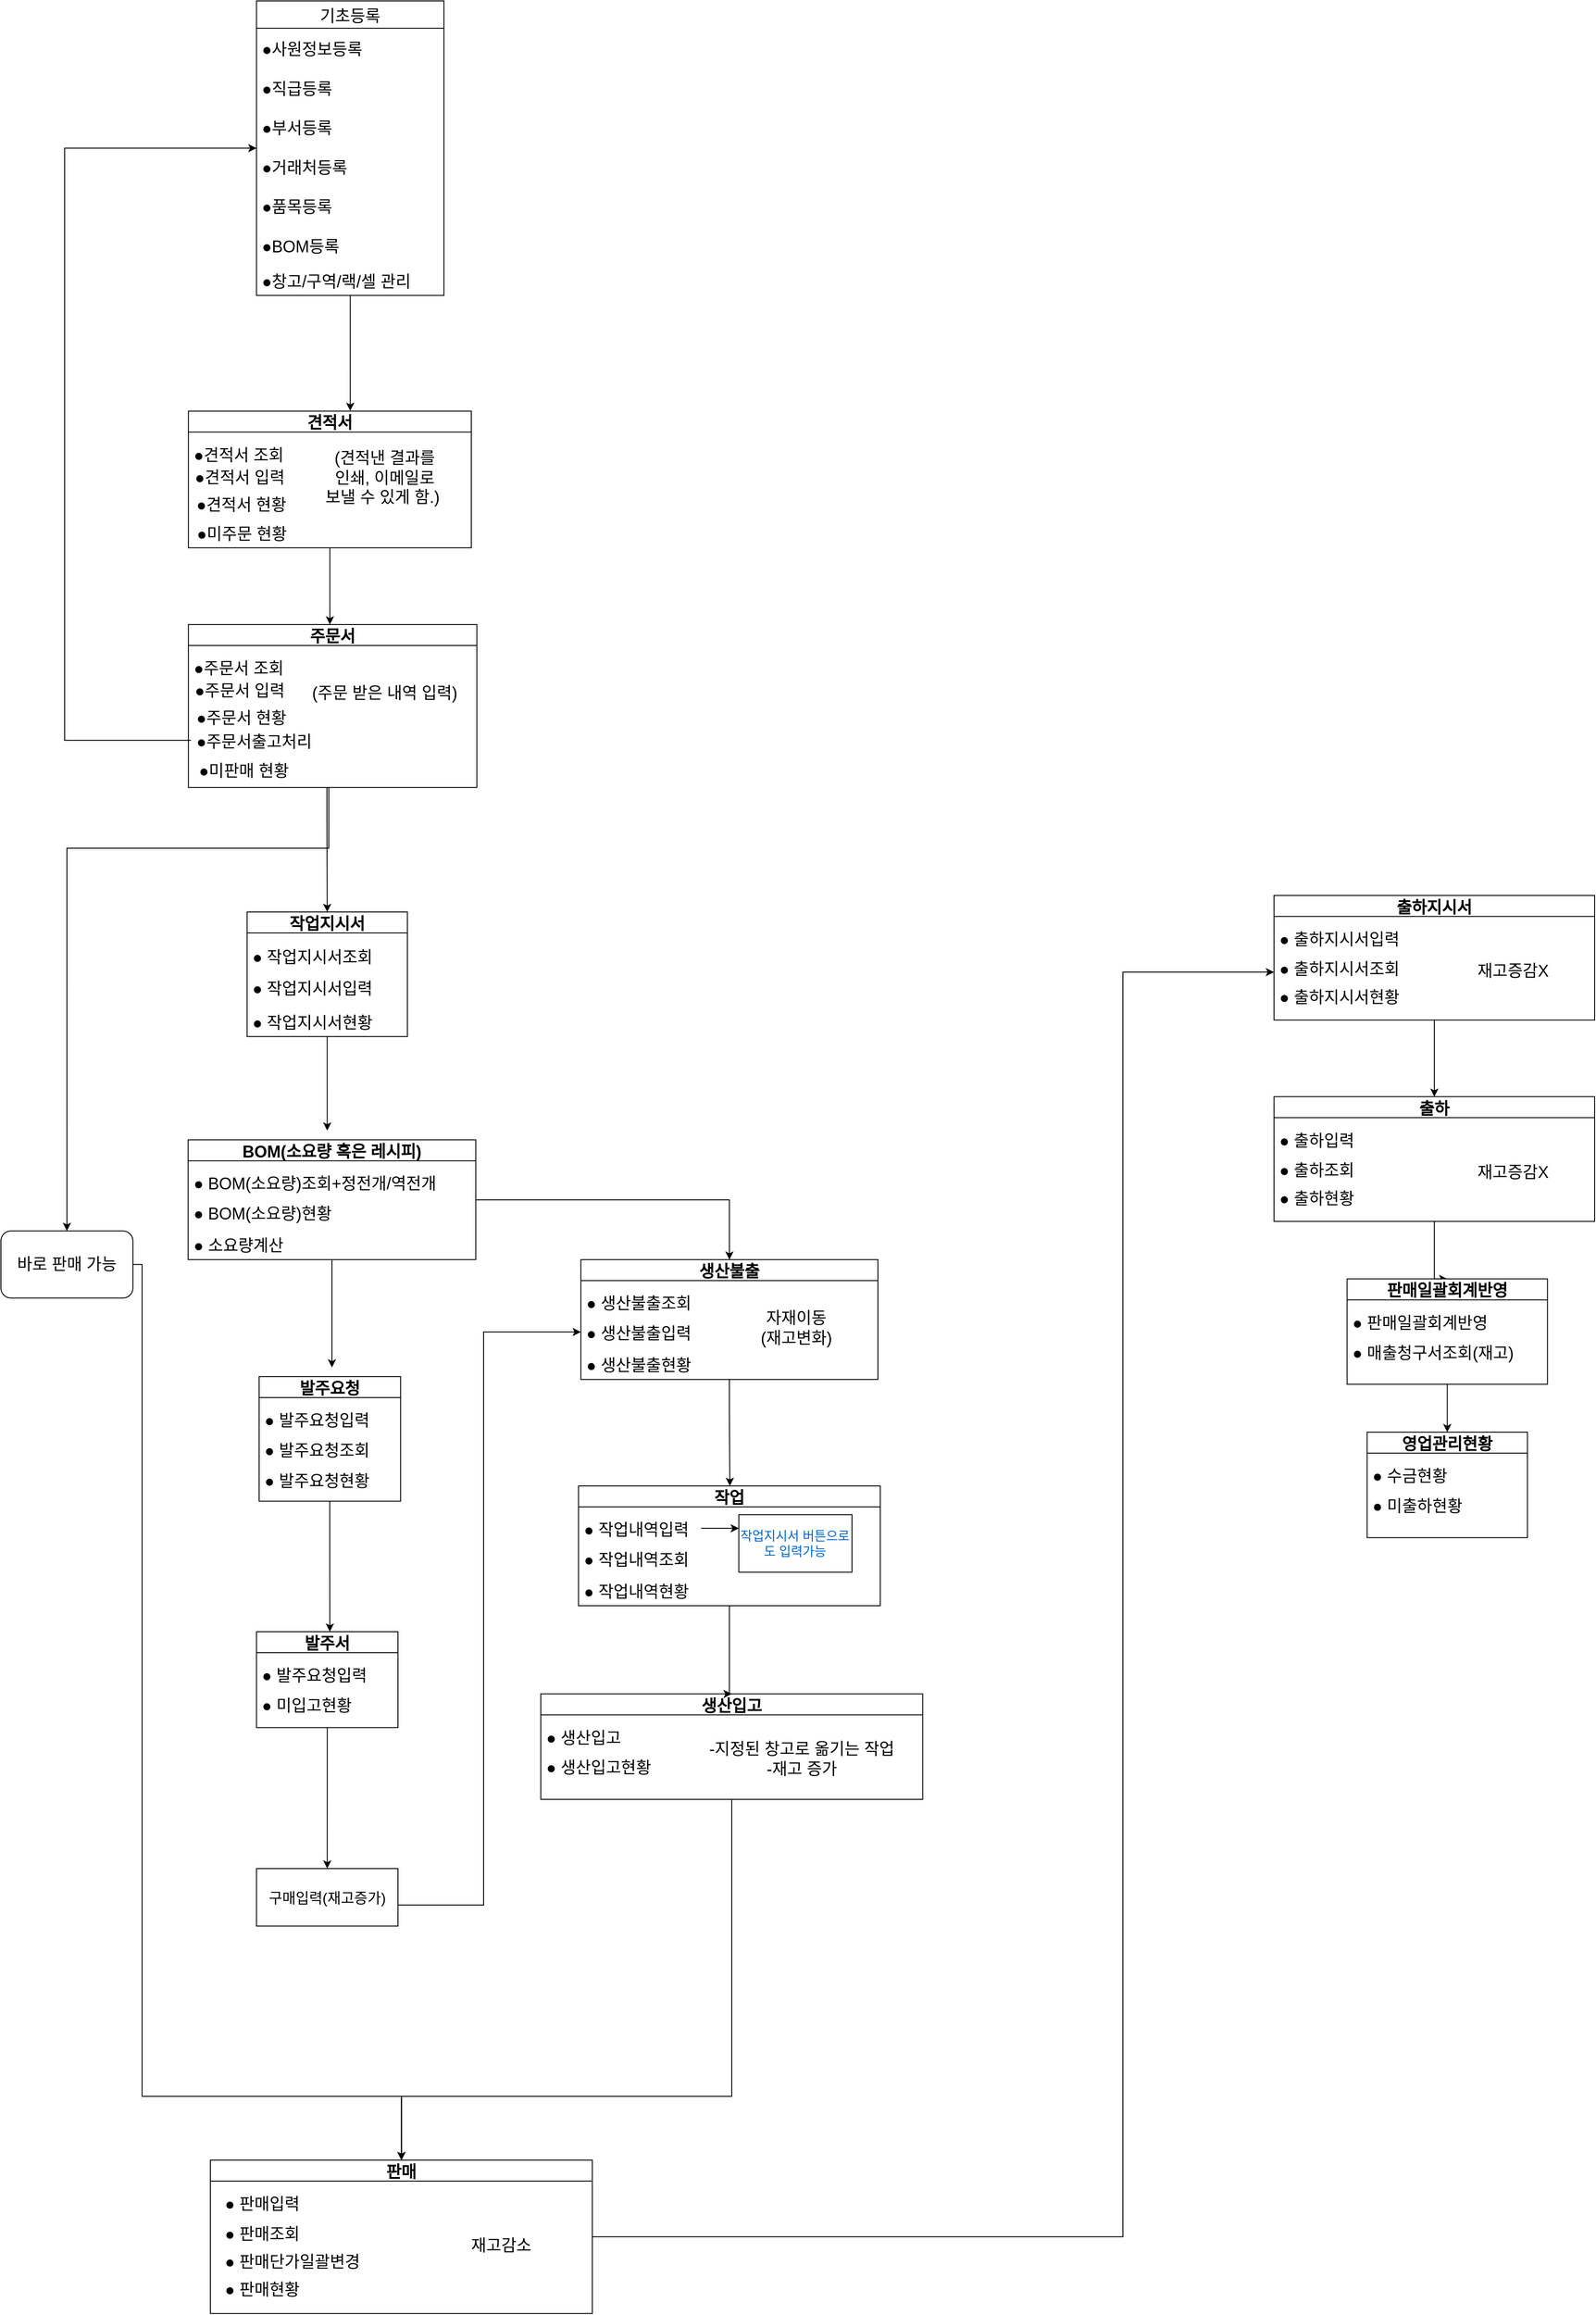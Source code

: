 <mxfile version="20.5.1" type="device"><diagram id="5_RhCOcCfbxicBXYQ8nO" name="페이지-1"><mxGraphModel dx="2515" dy="1274" grid="1" gridSize="10" guides="1" tooltips="1" connect="1" arrows="1" fold="1" page="1" pageScale="1" pageWidth="2339" pageHeight="3300" math="0" shadow="0"><root><mxCell id="0"/><mxCell id="1" parent="0"/><mxCell id="AHGagjkNis5RdBJJzDHv-19" style="edgeStyle=orthogonalEdgeStyle;rounded=0;orthogonalLoop=1;jettySize=auto;html=1;entryX=0.5;entryY=0;entryDx=0;entryDy=0;" edge="1" parent="1" source="I3NriYUVfdR380MBN8Mq-42" target="I3NriYUVfdR380MBN8Mq-81"><mxGeometry relative="1" as="geometry"><Array as="points"><mxPoint x="668" y="930"/><mxPoint x="668" y="930"/></Array></mxGeometry></mxCell><mxCell id="I3NriYUVfdR380MBN8Mq-48" value="" style="edgeStyle=orthogonalEdgeStyle;rounded=0;orthogonalLoop=1;jettySize=auto;html=1;fontSize=18;" parent="1" source="I3NriYUVfdR380MBN8Mq-29" target="I3NriYUVfdR380MBN8Mq-42" edge="1"><mxGeometry relative="1" as="geometry"><Array as="points"><mxPoint x="671.211" y="682.917"/><mxPoint x="671.211" y="682.917"/></Array></mxGeometry></mxCell><mxCell id="I3NriYUVfdR380MBN8Mq-53" value="바로 판매 가능" style="rounded=1;whiteSpace=wrap;html=1;fontSize=18;container=0;" parent="1" vertex="1"><mxGeometry x="310" y="1380.104" width="144.97" height="73.646" as="geometry"/></mxCell><mxCell id="I3NriYUVfdR380MBN8Mq-52" style="edgeStyle=orthogonalEdgeStyle;rounded=0;orthogonalLoop=1;jettySize=auto;html=1;fontSize=18;entryX=0.5;entryY=0;entryDx=0;entryDy=0;" parent="1" source="I3NriYUVfdR380MBN8Mq-42" target="I3NriYUVfdR380MBN8Mq-53" edge="1"><mxGeometry relative="1" as="geometry"><mxPoint x="486.036" y="1380.104" as="targetPoint"/><Array as="points"><mxPoint x="670" y="960"/><mxPoint x="383" y="960"/></Array></mxGeometry></mxCell><mxCell id="AHGagjkNis5RdBJJzDHv-16" style="edgeStyle=orthogonalEdgeStyle;rounded=0;orthogonalLoop=1;jettySize=auto;html=1;entryX=0;entryY=0.5;entryDx=0;entryDy=0;" edge="1" parent="1" source="I3NriYUVfdR380MBN8Mq-77" target="I3NriYUVfdR380MBN8Mq-95"><mxGeometry relative="1" as="geometry"><Array as="points"><mxPoint x="840" y="2120"/><mxPoint x="840" y="1491"/></Array></mxGeometry></mxCell><mxCell id="I3NriYUVfdR380MBN8Mq-77" value="&lt;span style=&quot;font-weight: normal;&quot;&gt;&lt;font style=&quot;font-size: 16px;&quot;&gt;구매입력(재고증가)&lt;/font&gt;&lt;/span&gt;" style="whiteSpace=wrap;html=1;fontSize=18;fontStyle=1;startSize=23;container=0;" parent="1" vertex="1"><mxGeometry x="590.658" y="2079.997" width="155.325" height="63.125" as="geometry"/></mxCell><mxCell id="I3NriYUVfdR380MBN8Mq-165" style="edgeStyle=orthogonalEdgeStyle;rounded=0;orthogonalLoop=1;jettySize=auto;html=1;entryX=0.5;entryY=0;entryDx=0;entryDy=0;fontSize=14;fontColor=#0066CC;" parent="1" source="I3NriYUVfdR380MBN8Mq-67" target="I3NriYUVfdR380MBN8Mq-77" edge="1"><mxGeometry relative="1" as="geometry"/></mxCell><mxCell id="AHGagjkNis5RdBJJzDHv-21" style="edgeStyle=orthogonalEdgeStyle;rounded=0;orthogonalLoop=1;jettySize=auto;html=1;" edge="1" parent="1" source="I3NriYUVfdR380MBN8Mq-81"><mxGeometry relative="1" as="geometry"><mxPoint x="668.325" y="1270" as="targetPoint"/></mxGeometry></mxCell><mxCell id="I3NriYUVfdR380MBN8Mq-81" value="작업지시서" style="swimlane;fontSize=18;container=0;" parent="1" vertex="1"><mxGeometry x="580.308" y="1030.001" width="176.036" height="136.771" as="geometry"/></mxCell><mxCell id="I3NriYUVfdR380MBN8Mq-82" value="● 작업지시서조회" style="text;strokeColor=none;fillColor=none;align=left;verticalAlign=middle;spacingLeft=4;spacingRight=4;overflow=hidden;points=[[0,0.5],[1,0.5]];portConstraint=eastwest;rotatable=0;fontSize=18;container=0;" parent="I3NriYUVfdR380MBN8Mq-81" vertex="1"><mxGeometry y="31.562" width="165.68" height="33.099" as="geometry"/></mxCell><mxCell id="I3NriYUVfdR380MBN8Mq-90" value="● 작업지시서입력" style="text;strokeColor=none;fillColor=none;align=left;verticalAlign=middle;spacingLeft=4;spacingRight=4;overflow=hidden;points=[[0,0.5],[1,0.5]];portConstraint=eastwest;rotatable=0;fontSize=18;container=0;" parent="I3NriYUVfdR380MBN8Mq-81" vertex="1"><mxGeometry y="67.028" width="165.68" height="30.637" as="geometry"/></mxCell><mxCell id="I3NriYUVfdR380MBN8Mq-91" value="● 작업지시서현황" style="text;strokeColor=none;fillColor=none;align=left;verticalAlign=middle;spacingLeft=4;spacingRight=4;overflow=hidden;points=[[0,0.5],[1,0.5]];portConstraint=eastwest;rotatable=0;fontSize=18;container=0;" parent="I3NriYUVfdR380MBN8Mq-81" vertex="1"><mxGeometry y="103.672" width="165.68" height="33.099" as="geometry"/></mxCell><mxCell id="I3NriYUVfdR380MBN8Mq-109" value="" style="edgeStyle=orthogonalEdgeStyle;rounded=0;orthogonalLoop=1;jettySize=auto;html=1;fontSize=14;fontColor=#0066CC;" parent="1" source="I3NriYUVfdR380MBN8Mq-93" target="I3NriYUVfdR380MBN8Mq-104" edge="1"><mxGeometry relative="1" as="geometry"><Array as="points"><mxPoint x="1110.444" y="1580"/><mxPoint x="1110.444" y="1580"/></Array></mxGeometry></mxCell><mxCell id="I3NriYUVfdR380MBN8Mq-131" style="edgeStyle=orthogonalEdgeStyle;rounded=0;orthogonalLoop=1;jettySize=auto;html=1;exitX=1;exitY=0.5;exitDx=0;exitDy=0;entryX=0.5;entryY=0;entryDx=0;entryDy=0;fontSize=14;fontColor=#0066CC;" parent="1" source="I3NriYUVfdR380MBN8Mq-53" target="I3NriYUVfdR380MBN8Mq-124" edge="1"><mxGeometry relative="1" as="geometry"><Array as="points"><mxPoint x="465" y="1417"/><mxPoint x="465" y="2330"/><mxPoint x="750" y="2330"/></Array></mxGeometry></mxCell><mxCell id="I3NriYUVfdR380MBN8Mq-128" value="" style="edgeStyle=orthogonalEdgeStyle;rounded=0;orthogonalLoop=1;jettySize=auto;html=1;fontSize=14;fontColor=#0066CC;" parent="1" source="I3NriYUVfdR380MBN8Mq-113" target="I3NriYUVfdR380MBN8Mq-124" edge="1"><mxGeometry relative="1" as="geometry"><Array as="points"><mxPoint x="1113" y="2330"/><mxPoint x="750" y="2330"/></Array></mxGeometry></mxCell><mxCell id="I3NriYUVfdR380MBN8Mq-146" value="" style="edgeStyle=orthogonalEdgeStyle;rounded=0;orthogonalLoop=1;jettySize=auto;html=1;fontSize=14;fontColor=#0066CC;" parent="1" source="I3NriYUVfdR380MBN8Mq-124" target="I3NriYUVfdR380MBN8Mq-140" edge="1"><mxGeometry relative="1" as="geometry"><Array as="points"><mxPoint x="1542" y="2484"/><mxPoint x="1542" y="1096"/></Array></mxGeometry></mxCell><mxCell id="I3NriYUVfdR380MBN8Mq-153" value="" style="edgeStyle=orthogonalEdgeStyle;rounded=0;orthogonalLoop=1;jettySize=auto;html=1;fontSize=14;fontColor=#0066CC;" parent="1" source="I3NriYUVfdR380MBN8Mq-140" target="I3NriYUVfdR380MBN8Mq-148" edge="1"><mxGeometry relative="1" as="geometry"/></mxCell><mxCell id="I3NriYUVfdR380MBN8Mq-158" style="edgeStyle=orthogonalEdgeStyle;rounded=0;orthogonalLoop=1;jettySize=auto;html=1;entryX=0.5;entryY=0;entryDx=0;entryDy=0;fontSize=14;fontColor=#0066CC;" parent="1" source="I3NriYUVfdR380MBN8Mq-148" target="I3NriYUVfdR380MBN8Mq-154" edge="1"><mxGeometry relative="1" as="geometry"><Array as="points"><mxPoint x="1883.964" y="1422.188"/><mxPoint x="1883.964" y="1422.188"/></Array></mxGeometry></mxCell><mxCell id="I3NriYUVfdR380MBN8Mq-163" value="" style="edgeStyle=orthogonalEdgeStyle;rounded=0;orthogonalLoop=1;jettySize=auto;html=1;fontSize=14;fontColor=#0066CC;" parent="1" source="I3NriYUVfdR380MBN8Mq-154" target="I3NriYUVfdR380MBN8Mq-160" edge="1"><mxGeometry relative="1" as="geometry"><Array as="points"><mxPoint x="1898.462" y="1611.562"/><mxPoint x="1898.462" y="1611.562"/></Array></mxGeometry></mxCell><mxCell id="AHGagjkNis5RdBJJzDHv-12" style="edgeStyle=orthogonalEdgeStyle;rounded=0;orthogonalLoop=1;jettySize=auto;html=1;entryX=0.5;entryY=0;entryDx=0;entryDy=0;" edge="1" parent="1" source="w64U8oKM1ITEqs8KXAiG-12" target="I3NriYUVfdR380MBN8Mq-93"><mxGeometry relative="1" as="geometry"><mxPoint x="1160" y="1350" as="targetPoint"/></mxGeometry></mxCell><mxCell id="AHGagjkNis5RdBJJzDHv-46" style="edgeStyle=orthogonalEdgeStyle;rounded=0;orthogonalLoop=1;jettySize=auto;html=1;" edge="1" parent="1" source="w64U8oKM1ITEqs8KXAiG-12"><mxGeometry relative="1" as="geometry"><mxPoint x="673.505" y="1530" as="targetPoint"/></mxGeometry></mxCell><mxCell id="w64U8oKM1ITEqs8KXAiG-12" value="BOM(소요량 혹은 레시피)" style="swimlane;fontSize=18;container=0;" parent="1" vertex="1"><mxGeometry x="515.591" y="1280.16" width="315.828" height="131.51" as="geometry"/></mxCell><mxCell id="I3NriYUVfdR380MBN8Mq-162" value="● 미출하현황" style="text;strokeColor=none;fillColor=none;align=left;verticalAlign=middle;spacingLeft=4;spacingRight=4;overflow=hidden;points=[[0,0.5],[1,0.5]];portConstraint=eastwest;rotatable=0;fontSize=18;container=0;" parent="1" vertex="1"><mxGeometry x="1810.185" y="1664.167" width="217.456" height="33.099" as="geometry"/></mxCell><mxCell id="w64U8oKM1ITEqs8KXAiG-13" value="● BOM(소요량)조회+정전개/역전개" style="text;strokeColor=none;fillColor=none;align=left;verticalAlign=middle;spacingLeft=4;spacingRight=4;overflow=hidden;points=[[0,0.5],[1,0.5]];portConstraint=eastwest;rotatable=0;fontSize=18;container=0;" parent="1" vertex="1"><mxGeometry x="515.591" y="1310.186" width="310.651" height="33.099" as="geometry"/></mxCell><mxCell id="w64U8oKM1ITEqs8KXAiG-14" value="● BOM(소요량)현황" style="text;strokeColor=none;fillColor=none;align=left;verticalAlign=middle;spacingLeft=4;spacingRight=4;overflow=hidden;points=[[0,0.5],[1,0.5]];portConstraint=eastwest;rotatable=0;fontSize=18;container=0;" parent="1" vertex="1"><mxGeometry x="515.591" y="1344.21" width="289.941" height="30.637" as="geometry"/></mxCell><mxCell id="w64U8oKM1ITEqs8KXAiG-15" value="● 소요량계산" style="text;strokeColor=none;fillColor=none;align=left;verticalAlign=middle;spacingLeft=4;spacingRight=4;overflow=hidden;points=[[0,0.5],[1,0.5]];portConstraint=eastwest;rotatable=0;fontSize=18;container=0;" parent="1" vertex="1"><mxGeometry x="515.591" y="1378.003" width="248.521" height="33.099" as="geometry"/></mxCell><mxCell id="AHGagjkNis5RdBJJzDHv-22" value="" style="group" vertex="1" connectable="0" parent="1"><mxGeometry x="539.996" y="2399.997" width="419.379" height="168.333" as="geometry"/></mxCell><mxCell id="I3NriYUVfdR380MBN8Mq-124" value="판매" style="swimlane;fontSize=18;startSize=23;container=0;" parent="AHGagjkNis5RdBJJzDHv-22" vertex="1"><mxGeometry width="419.379" height="168.333" as="geometry"/></mxCell><mxCell id="I3NriYUVfdR380MBN8Mq-125" value="● 판매입력" style="text;strokeColor=none;fillColor=none;align=left;verticalAlign=middle;spacingLeft=4;spacingRight=4;overflow=hidden;points=[[0,0.5],[1,0.5]];portConstraint=eastwest;rotatable=0;fontSize=18;container=0;" parent="AHGagjkNis5RdBJJzDHv-22" vertex="1"><mxGeometry x="10" y="30.026" width="134.615" height="33.099" as="geometry"/></mxCell><mxCell id="I3NriYUVfdR380MBN8Mq-126" value="● 판매조회" style="text;strokeColor=none;fillColor=none;align=left;verticalAlign=middle;spacingLeft=4;spacingRight=4;overflow=hidden;points=[[0,0.5],[1,0.5]];portConstraint=eastwest;rotatable=0;fontSize=18;container=0;" parent="AHGagjkNis5RdBJJzDHv-22" vertex="1"><mxGeometry x="10" y="64.051" width="165.68" height="30.637" as="geometry"/></mxCell><mxCell id="I3NriYUVfdR380MBN8Mq-127" value="재고감소" style="text;html=1;align=center;verticalAlign=middle;resizable=0;points=[];autosize=1;strokeColor=none;fillColor=none;fontSize=18;container=0;" parent="AHGagjkNis5RdBJJzDHv-22" vertex="1"><mxGeometry x="268.875" y="73.647" width="100" height="40" as="geometry"/></mxCell><mxCell id="I3NriYUVfdR380MBN8Mq-137" value="● 판매단가일괄변경" style="text;strokeColor=none;fillColor=none;align=left;verticalAlign=middle;spacingLeft=4;spacingRight=4;overflow=hidden;points=[[0,0.5],[1,0.5]];portConstraint=eastwest;rotatable=0;fontSize=18;container=0;" parent="AHGagjkNis5RdBJJzDHv-22" vertex="1"><mxGeometry x="10" y="94.688" width="176.036" height="30.637" as="geometry"/></mxCell><mxCell id="I3NriYUVfdR380MBN8Mq-138" value="● 판매현황" style="text;strokeColor=none;fillColor=none;align=left;verticalAlign=middle;spacingLeft=4;spacingRight=4;overflow=hidden;points=[[0,0.5],[1,0.5]];portConstraint=eastwest;rotatable=0;fontSize=18;container=0;" parent="AHGagjkNis5RdBJJzDHv-22" vertex="1"><mxGeometry x="10" y="125.324" width="165.68" height="30.637" as="geometry"/></mxCell><mxCell id="AHGagjkNis5RdBJJzDHv-23" value="" style="group" vertex="1" connectable="0" parent="1"><mxGeometry x="590.658" y="1819.997" width="155.325" height="105.208" as="geometry"/></mxCell><mxCell id="I3NriYUVfdR380MBN8Mq-67" value="발주서" style="swimlane;fontSize=18;container=0;" parent="AHGagjkNis5RdBJJzDHv-23" vertex="1"><mxGeometry width="155.325" height="105.208" as="geometry"/></mxCell><mxCell id="I3NriYUVfdR380MBN8Mq-68" value="● 발주요청입력" style="text;strokeColor=none;fillColor=none;align=left;verticalAlign=middle;spacingLeft=4;spacingRight=4;overflow=hidden;points=[[0,0.5],[1,0.5]];portConstraint=eastwest;rotatable=0;fontSize=18;container=0;" parent="AHGagjkNis5RdBJJzDHv-23" vertex="1"><mxGeometry y="30.026" width="144.97" height="33.099" as="geometry"/></mxCell><mxCell id="I3NriYUVfdR380MBN8Mq-69" value="● 미입고현황" style="text;strokeColor=none;fillColor=none;align=left;verticalAlign=middle;spacingLeft=4;spacingRight=4;overflow=hidden;points=[[0,0.5],[1,0.5]];portConstraint=eastwest;rotatable=0;fontSize=18;container=0;" parent="AHGagjkNis5RdBJJzDHv-23" vertex="1"><mxGeometry y="63.125" width="144.97" height="33.099" as="geometry"/></mxCell><mxCell id="AHGagjkNis5RdBJJzDHv-26" value="" style="group" vertex="1" connectable="0" parent="1"><mxGeometry x="593.548" y="1540.004" width="155.325" height="136.771" as="geometry"/></mxCell><mxCell id="I3NriYUVfdR380MBN8Mq-55" value="발주요청" style="swimlane;fontSize=18;container=0;" parent="AHGagjkNis5RdBJJzDHv-26" vertex="1"><mxGeometry width="155.325" height="136.771" as="geometry"/></mxCell><mxCell id="I3NriYUVfdR380MBN8Mq-56" value="● 발주요청입력" style="text;strokeColor=none;fillColor=none;align=left;verticalAlign=middle;spacingLeft=4;spacingRight=4;overflow=hidden;points=[[0,0.5],[1,0.5]];portConstraint=eastwest;rotatable=0;fontSize=18;container=0;" parent="AHGagjkNis5RdBJJzDHv-26" vertex="1"><mxGeometry y="30.026" width="144.97" height="33.099" as="geometry"/></mxCell><mxCell id="I3NriYUVfdR380MBN8Mq-63" value="● 발주요청조회" style="text;strokeColor=none;fillColor=none;align=left;verticalAlign=middle;spacingLeft=4;spacingRight=4;overflow=hidden;points=[[0,0.5],[1,0.5]];portConstraint=eastwest;rotatable=0;fontSize=18;container=0;" parent="AHGagjkNis5RdBJJzDHv-26" vertex="1"><mxGeometry y="63.125" width="144.97" height="33.099" as="geometry"/></mxCell><mxCell id="I3NriYUVfdR380MBN8Mq-64" value="● 발주요청현황" style="text;strokeColor=none;fillColor=none;align=left;verticalAlign=middle;spacingLeft=4;spacingRight=4;overflow=hidden;points=[[0,0.5],[1,0.5]];portConstraint=eastwest;rotatable=0;fontSize=18;container=0;" parent="AHGagjkNis5RdBJJzDHv-26" vertex="1"><mxGeometry y="96.224" width="144.97" height="33.099" as="geometry"/></mxCell><mxCell id="AHGagjkNis5RdBJJzDHv-27" value="" style="group" vertex="1" connectable="0" parent="1"><mxGeometry x="902.825" y="1888.263" width="419.379" height="115.729" as="geometry"/></mxCell><mxCell id="I3NriYUVfdR380MBN8Mq-113" value="생산입고" style="swimlane;fontSize=18;startSize=23;container=0;" parent="AHGagjkNis5RdBJJzDHv-27" vertex="1"><mxGeometry width="419.379" height="115.729" as="geometry"/></mxCell><mxCell id="I3NriYUVfdR380MBN8Mq-114" value="● 생산입고" style="text;strokeColor=none;fillColor=none;align=left;verticalAlign=middle;spacingLeft=4;spacingRight=4;overflow=hidden;points=[[0,0.5],[1,0.5]];portConstraint=eastwest;rotatable=0;fontSize=18;container=0;" parent="AHGagjkNis5RdBJJzDHv-27" vertex="1"><mxGeometry y="30.026" width="134.615" height="33.099" as="geometry"/></mxCell><mxCell id="I3NriYUVfdR380MBN8Mq-115" value="● 생산입고현황" style="text;strokeColor=none;fillColor=none;align=left;verticalAlign=middle;spacingLeft=4;spacingRight=4;overflow=hidden;points=[[0,0.5],[1,0.5]];portConstraint=eastwest;rotatable=0;fontSize=18;container=0;" parent="AHGagjkNis5RdBJJzDHv-27" vertex="1"><mxGeometry y="64.051" width="165.68" height="30.637" as="geometry"/></mxCell><mxCell id="I3NriYUVfdR380MBN8Mq-120" value="-지정된 창고로 옮기는 작업&lt;br&gt;-재고 증가" style="text;html=1;align=center;verticalAlign=middle;resizable=0;points=[];autosize=1;strokeColor=none;fillColor=none;fontSize=18;container=0;" parent="AHGagjkNis5RdBJJzDHv-27" vertex="1"><mxGeometry x="165.68" y="42.085" width="240" height="60" as="geometry"/></mxCell><mxCell id="AHGagjkNis5RdBJJzDHv-28" value="" style="group" vertex="1" connectable="0" parent="1"><mxGeometry x="1810.185" y="1601.042" width="176.036" height="115.729" as="geometry"/></mxCell><mxCell id="I3NriYUVfdR380MBN8Mq-160" value="영업관리현황" style="swimlane;fontSize=18;container=0;" parent="AHGagjkNis5RdBJJzDHv-28" vertex="1"><mxGeometry width="176.036" height="115.729" as="geometry"/></mxCell><mxCell id="I3NriYUVfdR380MBN8Mq-161" value="● 수금현황" style="text;strokeColor=none;fillColor=none;align=left;verticalAlign=middle;spacingLeft=4;spacingRight=4;overflow=hidden;points=[[0,0.5],[1,0.5]];portConstraint=eastwest;rotatable=0;fontSize=18;container=0;" parent="AHGagjkNis5RdBJJzDHv-28" vertex="1"><mxGeometry y="30.026" width="176.036" height="33.099" as="geometry"/></mxCell><mxCell id="AHGagjkNis5RdBJJzDHv-29" value="" style="group" vertex="1" connectable="0" parent="1"><mxGeometry x="944.244" y="1660" width="331.361" height="131.51" as="geometry"/></mxCell><mxCell id="I3NriYUVfdR380MBN8Mq-104" value="작업" style="swimlane;fontSize=18;container=0;" parent="AHGagjkNis5RdBJJzDHv-29" vertex="1"><mxGeometry width="331.361" height="131.51" as="geometry"/></mxCell><mxCell id="I3NriYUVfdR380MBN8Mq-105" value="● 작업내역입력" style="text;strokeColor=none;fillColor=none;align=left;verticalAlign=middle;spacingLeft=4;spacingRight=4;overflow=hidden;points=[[0,0.5],[1,0.5]];portConstraint=eastwest;rotatable=0;fontSize=18;container=0;" parent="AHGagjkNis5RdBJJzDHv-29" vertex="1"><mxGeometry y="30.026" width="134.615" height="33.099" as="geometry"/></mxCell><mxCell id="I3NriYUVfdR380MBN8Mq-106" value="● 작업내역조회" style="text;strokeColor=none;fillColor=none;align=left;verticalAlign=middle;spacingLeft=4;spacingRight=4;overflow=hidden;points=[[0,0.5],[1,0.5]];portConstraint=eastwest;rotatable=0;fontSize=18;container=0;" parent="AHGagjkNis5RdBJJzDHv-29" vertex="1"><mxGeometry y="64.051" width="165.68" height="30.637" as="geometry"/></mxCell><mxCell id="I3NriYUVfdR380MBN8Mq-107" value="● 작업내역현황" style="text;strokeColor=none;fillColor=none;align=left;verticalAlign=middle;spacingLeft=4;spacingRight=4;overflow=hidden;points=[[0,0.5],[1,0.5]];portConstraint=eastwest;rotatable=0;fontSize=18;container=0;" parent="AHGagjkNis5RdBJJzDHv-29" vertex="1"><mxGeometry y="97.844" width="165.68" height="33.099" as="geometry"/></mxCell><mxCell id="I3NriYUVfdR380MBN8Mq-111" value="작업지시서 버튼으로도 입력가능" style="whiteSpace=wrap;html=1;fontSize=14;fontColor=#0066CC;container=0;" parent="AHGagjkNis5RdBJJzDHv-29" vertex="1"><mxGeometry x="176.036" y="31.562" width="124.26" height="63.125" as="geometry"/></mxCell><mxCell id="I3NriYUVfdR380MBN8Mq-112" value="" style="edgeStyle=orthogonalEdgeStyle;rounded=0;orthogonalLoop=1;jettySize=auto;html=1;fontSize=14;fontColor=#0066CC;" parent="AHGagjkNis5RdBJJzDHv-29" source="I3NriYUVfdR380MBN8Mq-105" target="I3NriYUVfdR380MBN8Mq-111" edge="1"><mxGeometry relative="1" as="geometry"><Array as="points"><mxPoint x="144.97" y="46.292"/><mxPoint x="144.97" y="46.292"/></Array></mxGeometry></mxCell><mxCell id="I3NriYUVfdR380MBN8Mq-119" value="" style="edgeStyle=orthogonalEdgeStyle;rounded=0;orthogonalLoop=1;jettySize=auto;html=1;fontSize=14;fontColor=#0066CC;entryX=0.5;entryY=0;entryDx=0;entryDy=0;" parent="1" source="I3NriYUVfdR380MBN8Mq-104" target="I3NriYUVfdR380MBN8Mq-113" edge="1"><mxGeometry relative="1" as="geometry"><mxPoint x="1112.515" y="1737.812" as="targetPoint"/><Array as="points"><mxPoint x="1110" y="1888"/></Array></mxGeometry></mxCell><mxCell id="AHGagjkNis5RdBJJzDHv-30" value="" style="group" vertex="1" connectable="0" parent="1"><mxGeometry x="946.834" y="1411.667" width="326.183" height="131.51" as="geometry"/></mxCell><mxCell id="I3NriYUVfdR380MBN8Mq-93" value="생산불출" style="swimlane;fontSize=18;container=0;" parent="AHGagjkNis5RdBJJzDHv-30" vertex="1"><mxGeometry width="326.183" height="131.51" as="geometry"/></mxCell><mxCell id="I3NriYUVfdR380MBN8Mq-94" value="● 생산불출조회" style="text;strokeColor=none;fillColor=none;align=left;verticalAlign=middle;spacingLeft=4;spacingRight=4;overflow=hidden;points=[[0,0.5],[1,0.5]];portConstraint=eastwest;rotatable=0;fontSize=18;container=0;" parent="AHGagjkNis5RdBJJzDHv-30" vertex="1"><mxGeometry y="30.026" width="165.68" height="33.099" as="geometry"/></mxCell><mxCell id="I3NriYUVfdR380MBN8Mq-95" value="● 생산불출입력" style="text;strokeColor=none;fillColor=none;align=left;verticalAlign=middle;spacingLeft=4;spacingRight=4;overflow=hidden;points=[[0,0.5],[1,0.5]];portConstraint=eastwest;rotatable=0;fontSize=18;container=0;" parent="AHGagjkNis5RdBJJzDHv-30" vertex="1"><mxGeometry y="64.051" width="165.68" height="30.637" as="geometry"/></mxCell><mxCell id="I3NriYUVfdR380MBN8Mq-96" value="● 생산불출현황" style="text;strokeColor=none;fillColor=none;align=left;verticalAlign=middle;spacingLeft=4;spacingRight=4;overflow=hidden;points=[[0,0.5],[1,0.5]];portConstraint=eastwest;rotatable=0;fontSize=18;container=0;" parent="AHGagjkNis5RdBJJzDHv-30" vertex="1"><mxGeometry y="97.844" width="165.68" height="33.099" as="geometry"/></mxCell><mxCell id="I3NriYUVfdR380MBN8Mq-102" value="자재이동&lt;br&gt;(재고변화)" style="text;html=1;align=center;verticalAlign=middle;resizable=0;points=[];autosize=1;strokeColor=none;fillColor=none;fontSize=18;container=0;" parent="AHGagjkNis5RdBJJzDHv-30" vertex="1"><mxGeometry x="181.212" y="45.241" width="110" height="60" as="geometry"/></mxCell><mxCell id="AHGagjkNis5RdBJJzDHv-31" value="" style="group" vertex="1" connectable="0" parent="1"><mxGeometry x="1788.18" y="1432.708" width="220.044" height="115.729" as="geometry"/></mxCell><mxCell id="I3NriYUVfdR380MBN8Mq-154" value="판매일괄회계반영" style="swimlane;fontSize=18;container=0;" parent="AHGagjkNis5RdBJJzDHv-31" vertex="1"><mxGeometry width="220.044" height="115.729" as="geometry"/></mxCell><mxCell id="I3NriYUVfdR380MBN8Mq-155" value="● 판매일괄회계반영" style="text;strokeColor=none;fillColor=none;align=left;verticalAlign=middle;spacingLeft=4;spacingRight=4;overflow=hidden;points=[[0,0.5],[1,0.5]];portConstraint=eastwest;rotatable=0;fontSize=18;container=0;" parent="AHGagjkNis5RdBJJzDHv-31" vertex="1"><mxGeometry y="30.026" width="176.036" height="33.099" as="geometry"/></mxCell><mxCell id="I3NriYUVfdR380MBN8Mq-156" value="● 매출청구서조회(재고)" style="text;strokeColor=none;fillColor=none;align=left;verticalAlign=middle;spacingLeft=4;spacingRight=4;overflow=hidden;points=[[0,0.5],[1,0.5]];portConstraint=eastwest;rotatable=0;fontSize=18;container=0;" parent="AHGagjkNis5RdBJJzDHv-31" vertex="1"><mxGeometry y="63.125" width="217.456" height="33.099" as="geometry"/></mxCell><mxCell id="AHGagjkNis5RdBJJzDHv-32" value="" style="group" vertex="1" connectable="0" parent="1"><mxGeometry x="1707.929" y="1232.812" width="352.071" height="136.771" as="geometry"/></mxCell><mxCell id="I3NriYUVfdR380MBN8Mq-148" value="출하" style="swimlane;fontSize=18;startSize=23;container=0;" parent="AHGagjkNis5RdBJJzDHv-32" vertex="1"><mxGeometry width="352.071" height="136.771" as="geometry"/></mxCell><mxCell id="I3NriYUVfdR380MBN8Mq-149" value="● 출하입력" style="text;strokeColor=none;fillColor=none;align=left;verticalAlign=middle;spacingLeft=4;spacingRight=4;overflow=hidden;points=[[0,0.5],[1,0.5]];portConstraint=eastwest;rotatable=0;fontSize=18;container=0;" parent="AHGagjkNis5RdBJJzDHv-32" vertex="1"><mxGeometry y="30.026" width="165.68" height="33.099" as="geometry"/></mxCell><mxCell id="I3NriYUVfdR380MBN8Mq-150" value="● 출하조회" style="text;strokeColor=none;fillColor=none;align=left;verticalAlign=middle;spacingLeft=4;spacingRight=4;overflow=hidden;points=[[0,0.5],[1,0.5]];portConstraint=eastwest;rotatable=0;fontSize=18;container=0;" parent="AHGagjkNis5RdBJJzDHv-32" vertex="1"><mxGeometry y="64.051" width="165.68" height="30.637" as="geometry"/></mxCell><mxCell id="I3NriYUVfdR380MBN8Mq-151" value="재고증감X" style="text;html=1;align=center;verticalAlign=middle;resizable=0;points=[];autosize=1;strokeColor=none;fillColor=none;fontSize=18;container=0;" parent="AHGagjkNis5RdBJJzDHv-32" vertex="1"><mxGeometry x="207.1" y="63.127" width="110" height="40" as="geometry"/></mxCell><mxCell id="I3NriYUVfdR380MBN8Mq-152" value="● 출하현황" style="text;strokeColor=none;fillColor=none;align=left;verticalAlign=middle;spacingLeft=4;spacingRight=4;overflow=hidden;points=[[0,0.5],[1,0.5]];portConstraint=eastwest;rotatable=0;fontSize=18;container=0;" parent="AHGagjkNis5RdBJJzDHv-32" vertex="1"><mxGeometry y="94.688" width="176.036" height="30.637" as="geometry"/></mxCell><mxCell id="AHGagjkNis5RdBJJzDHv-33" value="" style="group" vertex="1" connectable="0" parent="1"><mxGeometry x="1707.929" y="1011.875" width="352.071" height="136.771" as="geometry"/></mxCell><mxCell id="I3NriYUVfdR380MBN8Mq-140" value="출하지시서" style="swimlane;fontSize=18;startSize=23;container=0;" parent="AHGagjkNis5RdBJJzDHv-33" vertex="1"><mxGeometry width="352.071" height="136.771" as="geometry"/></mxCell><mxCell id="I3NriYUVfdR380MBN8Mq-141" value="● 출하지시서입력" style="text;strokeColor=none;fillColor=none;align=left;verticalAlign=middle;spacingLeft=4;spacingRight=4;overflow=hidden;points=[[0,0.5],[1,0.5]];portConstraint=eastwest;rotatable=0;fontSize=18;container=0;" parent="AHGagjkNis5RdBJJzDHv-33" vertex="1"><mxGeometry y="30.026" width="165.68" height="33.099" as="geometry"/></mxCell><mxCell id="I3NriYUVfdR380MBN8Mq-142" value="● 출하지시서조회" style="text;strokeColor=none;fillColor=none;align=left;verticalAlign=middle;spacingLeft=4;spacingRight=4;overflow=hidden;points=[[0,0.5],[1,0.5]];portConstraint=eastwest;rotatable=0;fontSize=18;container=0;" parent="AHGagjkNis5RdBJJzDHv-33" vertex="1"><mxGeometry y="64.051" width="165.68" height="30.637" as="geometry"/></mxCell><mxCell id="I3NriYUVfdR380MBN8Mq-143" value="재고증감X" style="text;html=1;align=center;verticalAlign=middle;resizable=0;points=[];autosize=1;strokeColor=none;fillColor=none;fontSize=18;container=0;" parent="AHGagjkNis5RdBJJzDHv-33" vertex="1"><mxGeometry x="207.1" y="63.127" width="110" height="40" as="geometry"/></mxCell><mxCell id="I3NriYUVfdR380MBN8Mq-144" value="● 출하지시서현황" style="text;strokeColor=none;fillColor=none;align=left;verticalAlign=middle;spacingLeft=4;spacingRight=4;overflow=hidden;points=[[0,0.5],[1,0.5]];portConstraint=eastwest;rotatable=0;fontSize=18;container=0;" parent="AHGagjkNis5RdBJJzDHv-33" vertex="1"><mxGeometry y="94.688" width="176.036" height="30.637" as="geometry"/></mxCell><mxCell id="AHGagjkNis5RdBJJzDHv-34" value="" style="group" vertex="1" connectable="0" parent="1"><mxGeometry x="515.886" y="714.479" width="316.77" height="178.854" as="geometry"/></mxCell><mxCell id="I3NriYUVfdR380MBN8Mq-42" value="주문서" style="swimlane;fontSize=18;container=0;" parent="AHGagjkNis5RdBJJzDHv-34" vertex="1"><mxGeometry width="316.77" height="178.854" as="geometry"/></mxCell><mxCell id="I3NriYUVfdR380MBN8Mq-43" value="●주문서 조회" style="text;strokeColor=none;fillColor=none;align=left;verticalAlign=middle;spacingLeft=4;spacingRight=4;overflow=hidden;points=[[0,0.5],[1,0.5]];portConstraint=eastwest;rotatable=0;fontSize=18;container=0;" parent="AHGagjkNis5RdBJJzDHv-34" vertex="1"><mxGeometry y="30.026" width="124.26" height="33.099" as="geometry"/></mxCell><mxCell id="I3NriYUVfdR380MBN8Mq-44" value="●주문서출고처리" style="text;strokeColor=none;fillColor=none;align=left;verticalAlign=middle;spacingLeft=4;spacingRight=4;overflow=hidden;points=[[0,0.5],[1,0.5]];portConstraint=eastwest;rotatable=0;fontSize=18;container=0;" parent="AHGagjkNis5RdBJJzDHv-34" vertex="1"><mxGeometry x="2.817" y="114.088" width="162.864" height="26.018" as="geometry"/></mxCell><mxCell id="I3NriYUVfdR380MBN8Mq-45" value="●주문서 현황" style="text;strokeColor=none;fillColor=none;align=left;verticalAlign=middle;spacingLeft=4;spacingRight=4;overflow=hidden;points=[[0,0.5],[1,0.5]];portConstraint=eastwest;rotatable=0;fontSize=18;container=0;" parent="AHGagjkNis5RdBJJzDHv-34" vertex="1"><mxGeometry x="2.824" y="88.067" width="118.612" height="26.02" as="geometry"/></mxCell><mxCell id="I3NriYUVfdR380MBN8Mq-46" value="●주문서 입력" style="text;strokeColor=none;fillColor=none;align=left;verticalAlign=middle;spacingLeft=4;spacingRight=4;overflow=hidden;points=[[0,0.5],[1,0.5]];portConstraint=eastwest;rotatable=0;fontSize=18;container=0;" parent="AHGagjkNis5RdBJJzDHv-34" vertex="1"><mxGeometry x="1.13" y="59.148" width="118.612" height="24.018" as="geometry"/></mxCell><mxCell id="I3NriYUVfdR380MBN8Mq-47" value="(주문 받은 내역 입력)" style="text;html=1;align=center;verticalAlign=middle;resizable=0;points=[];autosize=1;strokeColor=none;fillColor=none;fontSize=18;container=0;" parent="AHGagjkNis5RdBJJzDHv-34" vertex="1"><mxGeometry x="120.024" y="55.068" width="190" height="40" as="geometry"/></mxCell><mxCell id="I3NriYUVfdR380MBN8Mq-49" value="●미판매 현황" style="text;strokeColor=none;fillColor=none;align=left;verticalAlign=middle;spacingLeft=4;spacingRight=4;overflow=hidden;points=[[0,0.5],[1,0.5]];portConstraint=eastwest;rotatable=0;fontSize=18;container=0;" parent="AHGagjkNis5RdBJJzDHv-34" vertex="1"><mxGeometry x="5.646" y="146.109" width="118.612" height="26.02" as="geometry"/></mxCell><mxCell id="AHGagjkNis5RdBJJzDHv-35" value="" style="group" vertex="1" connectable="0" parent="1"><mxGeometry x="515.886" y="480.198" width="310.651" height="150.114" as="geometry"/></mxCell><mxCell id="I3NriYUVfdR380MBN8Mq-29" value="견적서" style="swimlane;fontSize=18;container=0;" parent="AHGagjkNis5RdBJJzDHv-35" vertex="1"><mxGeometry width="310.651" height="150.114" as="geometry"/></mxCell><mxCell id="I3NriYUVfdR380MBN8Mq-34" value="●견적서 조회" style="text;strokeColor=none;fillColor=none;align=left;verticalAlign=middle;spacingLeft=4;spacingRight=4;overflow=hidden;points=[[0,0.5],[1,0.5]];portConstraint=eastwest;rotatable=0;fontSize=18;container=0;" parent="AHGagjkNis5RdBJJzDHv-35" vertex="1"><mxGeometry y="30.026" width="124.26" height="33.099" as="geometry"/></mxCell><mxCell id="I3NriYUVfdR380MBN8Mq-38" value="●미주문 현황" style="text;strokeColor=none;fillColor=none;align=left;verticalAlign=middle;spacingLeft=4;spacingRight=4;overflow=hidden;points=[[0,0.5],[1,0.5]];portConstraint=eastwest;rotatable=0;fontSize=18;container=0;" parent="AHGagjkNis5RdBJJzDHv-35" vertex="1"><mxGeometry x="3.389" y="120.091" width="118.612" height="26.02" as="geometry"/></mxCell><mxCell id="I3NriYUVfdR380MBN8Mq-37" value="●견적서 현황" style="text;strokeColor=none;fillColor=none;align=left;verticalAlign=middle;spacingLeft=4;spacingRight=4;overflow=hidden;points=[[0,0.5],[1,0.5]];portConstraint=eastwest;rotatable=0;fontSize=18;container=0;" parent="AHGagjkNis5RdBJJzDHv-35" vertex="1"><mxGeometry x="2.824" y="88.067" width="118.612" height="26.02" as="geometry"/></mxCell><mxCell id="I3NriYUVfdR380MBN8Mq-36" value="●견적서 입력" style="text;strokeColor=none;fillColor=none;align=left;verticalAlign=middle;spacingLeft=4;spacingRight=4;overflow=hidden;points=[[0,0.5],[1,0.5]];portConstraint=eastwest;rotatable=0;fontSize=18;container=0;" parent="AHGagjkNis5RdBJJzDHv-35" vertex="1"><mxGeometry x="1.13" y="59.148" width="118.612" height="24.018" as="geometry"/></mxCell><mxCell id="I3NriYUVfdR380MBN8Mq-39" value="(견적낸 결과를&lt;br&gt;인쇄, 이메일로 &lt;br&gt;보낼 수 있게 함.)&amp;nbsp;" style="text;html=1;align=center;verticalAlign=middle;resizable=0;points=[];autosize=1;strokeColor=none;fillColor=none;fontSize=18;container=0;" parent="AHGagjkNis5RdBJJzDHv-35" vertex="1"><mxGeometry x="135.557" y="34.026" width="160" height="80" as="geometry"/></mxCell><mxCell id="AHGagjkNis5RdBJJzDHv-44" style="edgeStyle=orthogonalEdgeStyle;rounded=0;orthogonalLoop=1;jettySize=auto;html=1;" edge="1" parent="1" source="I3NriYUVfdR380MBN8Mq-22"><mxGeometry relative="1" as="geometry"><mxPoint x="693.565" y="480" as="targetPoint"/></mxGeometry></mxCell><mxCell id="I3NriYUVfdR380MBN8Mq-22" value="기초등록" style="swimlane;fontStyle=0;childLayout=stackLayout;horizontal=1;startSize=30;horizontalStack=0;resizeParent=1;resizeParentMax=0;resizeLast=0;collapsible=1;marginBottom=0;fontSize=18;container=0;" parent="1" vertex="1"><mxGeometry x="590.66" y="30.0" width="205.81" height="323.242" as="geometry"><mxRectangle x="4.191" width="110" height="40" as="alternateBounds"/></mxGeometry></mxCell><mxCell id="I3NriYUVfdR380MBN8Mq-23" value="●사원정보등록" style="text;strokeColor=none;fillColor=none;align=left;verticalAlign=middle;spacingLeft=4;spacingRight=4;overflow=hidden;points=[[0,0.5],[1,0.5]];portConstraint=eastwest;rotatable=0;fontSize=18;container=0;" parent="I3NriYUVfdR380MBN8Mq-22" vertex="1"><mxGeometry y="30" width="205.81" height="43.244" as="geometry"/></mxCell><mxCell id="I3NriYUVfdR380MBN8Mq-31" value="●직급등록" style="text;strokeColor=none;fillColor=none;align=left;verticalAlign=middle;spacingLeft=4;spacingRight=4;overflow=hidden;points=[[0,0.5],[1,0.5]];portConstraint=eastwest;rotatable=0;fontSize=18;container=0;" parent="I3NriYUVfdR380MBN8Mq-22" vertex="1"><mxGeometry y="73.244" width="205.81" height="43.244" as="geometry"/></mxCell><mxCell id="I3NriYUVfdR380MBN8Mq-25" value="●부서등록" style="text;strokeColor=none;fillColor=none;align=left;verticalAlign=middle;spacingLeft=4;spacingRight=4;overflow=hidden;points=[[0,0.5],[1,0.5]];portConstraint=eastwest;rotatable=0;fontSize=18;container=0;" parent="I3NriYUVfdR380MBN8Mq-22" vertex="1"><mxGeometry y="116.487" width="205.81" height="43.244" as="geometry"/></mxCell><mxCell id="I3NriYUVfdR380MBN8Mq-24" value="●거래처등록" style="text;strokeColor=none;fillColor=none;align=left;verticalAlign=middle;spacingLeft=4;spacingRight=4;overflow=hidden;points=[[0,0.5],[1,0.5]];portConstraint=eastwest;rotatable=0;fontSize=18;container=0;" parent="I3NriYUVfdR380MBN8Mq-22" vertex="1"><mxGeometry y="159.731" width="205.81" height="43.244" as="geometry"/></mxCell><mxCell id="AHGagjkNis5RdBJJzDHv-38" value="●품목등록" style="text;strokeColor=none;fillColor=none;align=left;verticalAlign=middle;spacingLeft=4;spacingRight=4;overflow=hidden;points=[[0,0.5],[1,0.5]];portConstraint=eastwest;rotatable=0;fontSize=18;container=0;" vertex="1" parent="I3NriYUVfdR380MBN8Mq-22"><mxGeometry y="202.975" width="205.81" height="43.244" as="geometry"/></mxCell><mxCell id="AHGagjkNis5RdBJJzDHv-39" value="●BOM등록" style="text;strokeColor=none;fillColor=none;align=left;verticalAlign=middle;spacingLeft=4;spacingRight=4;overflow=hidden;points=[[0,0.5],[1,0.5]];portConstraint=eastwest;rotatable=0;fontSize=18;container=0;" vertex="1" parent="I3NriYUVfdR380MBN8Mq-22"><mxGeometry y="246.219" width="205.81" height="43.244" as="geometry"/></mxCell><mxCell id="AHGagjkNis5RdBJJzDHv-41" value="●창고/구역/랙/셀 관리" style="text;strokeColor=none;fillColor=none;align=left;verticalAlign=middle;spacingLeft=4;spacingRight=4;overflow=hidden;points=[[0,0.5],[1,0.5]];portConstraint=eastwest;rotatable=0;fontSize=18;container=0;" vertex="1" parent="I3NriYUVfdR380MBN8Mq-22"><mxGeometry y="289.462" width="205.81" height="33.78" as="geometry"/></mxCell><mxCell id="AHGagjkNis5RdBJJzDHv-43" style="edgeStyle=orthogonalEdgeStyle;rounded=0;orthogonalLoop=1;jettySize=auto;html=1;entryX=0;entryY=0.5;entryDx=0;entryDy=0;" edge="1" parent="1" source="I3NriYUVfdR380MBN8Mq-44" target="I3NriYUVfdR380MBN8Mq-22"><mxGeometry relative="1" as="geometry"><Array as="points"><mxPoint x="380" y="842"/><mxPoint x="380" y="192"/></Array></mxGeometry></mxCell><mxCell id="AHGagjkNis5RdBJJzDHv-45" style="edgeStyle=orthogonalEdgeStyle;rounded=0;orthogonalLoop=1;jettySize=auto;html=1;" edge="1" parent="1" source="I3NriYUVfdR380MBN8Mq-55"><mxGeometry relative="1" as="geometry"><mxPoint x="671.211" y="1820" as="targetPoint"/></mxGeometry></mxCell></root></mxGraphModel></diagram></mxfile>